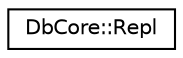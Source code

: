 digraph "Graphical Class Hierarchy"
{
 // LATEX_PDF_SIZE
  edge [fontname="Helvetica",fontsize="10",labelfontname="Helvetica",labelfontsize="10"];
  node [fontname="Helvetica",fontsize="10",shape=record];
  rankdir="LR";
  Node0 [label="DbCore::Repl",height=0.2,width=0.4,color="black", fillcolor="white", style="filled",URL="$class_db_core_1_1_repl.html",tooltip=" "];
}
